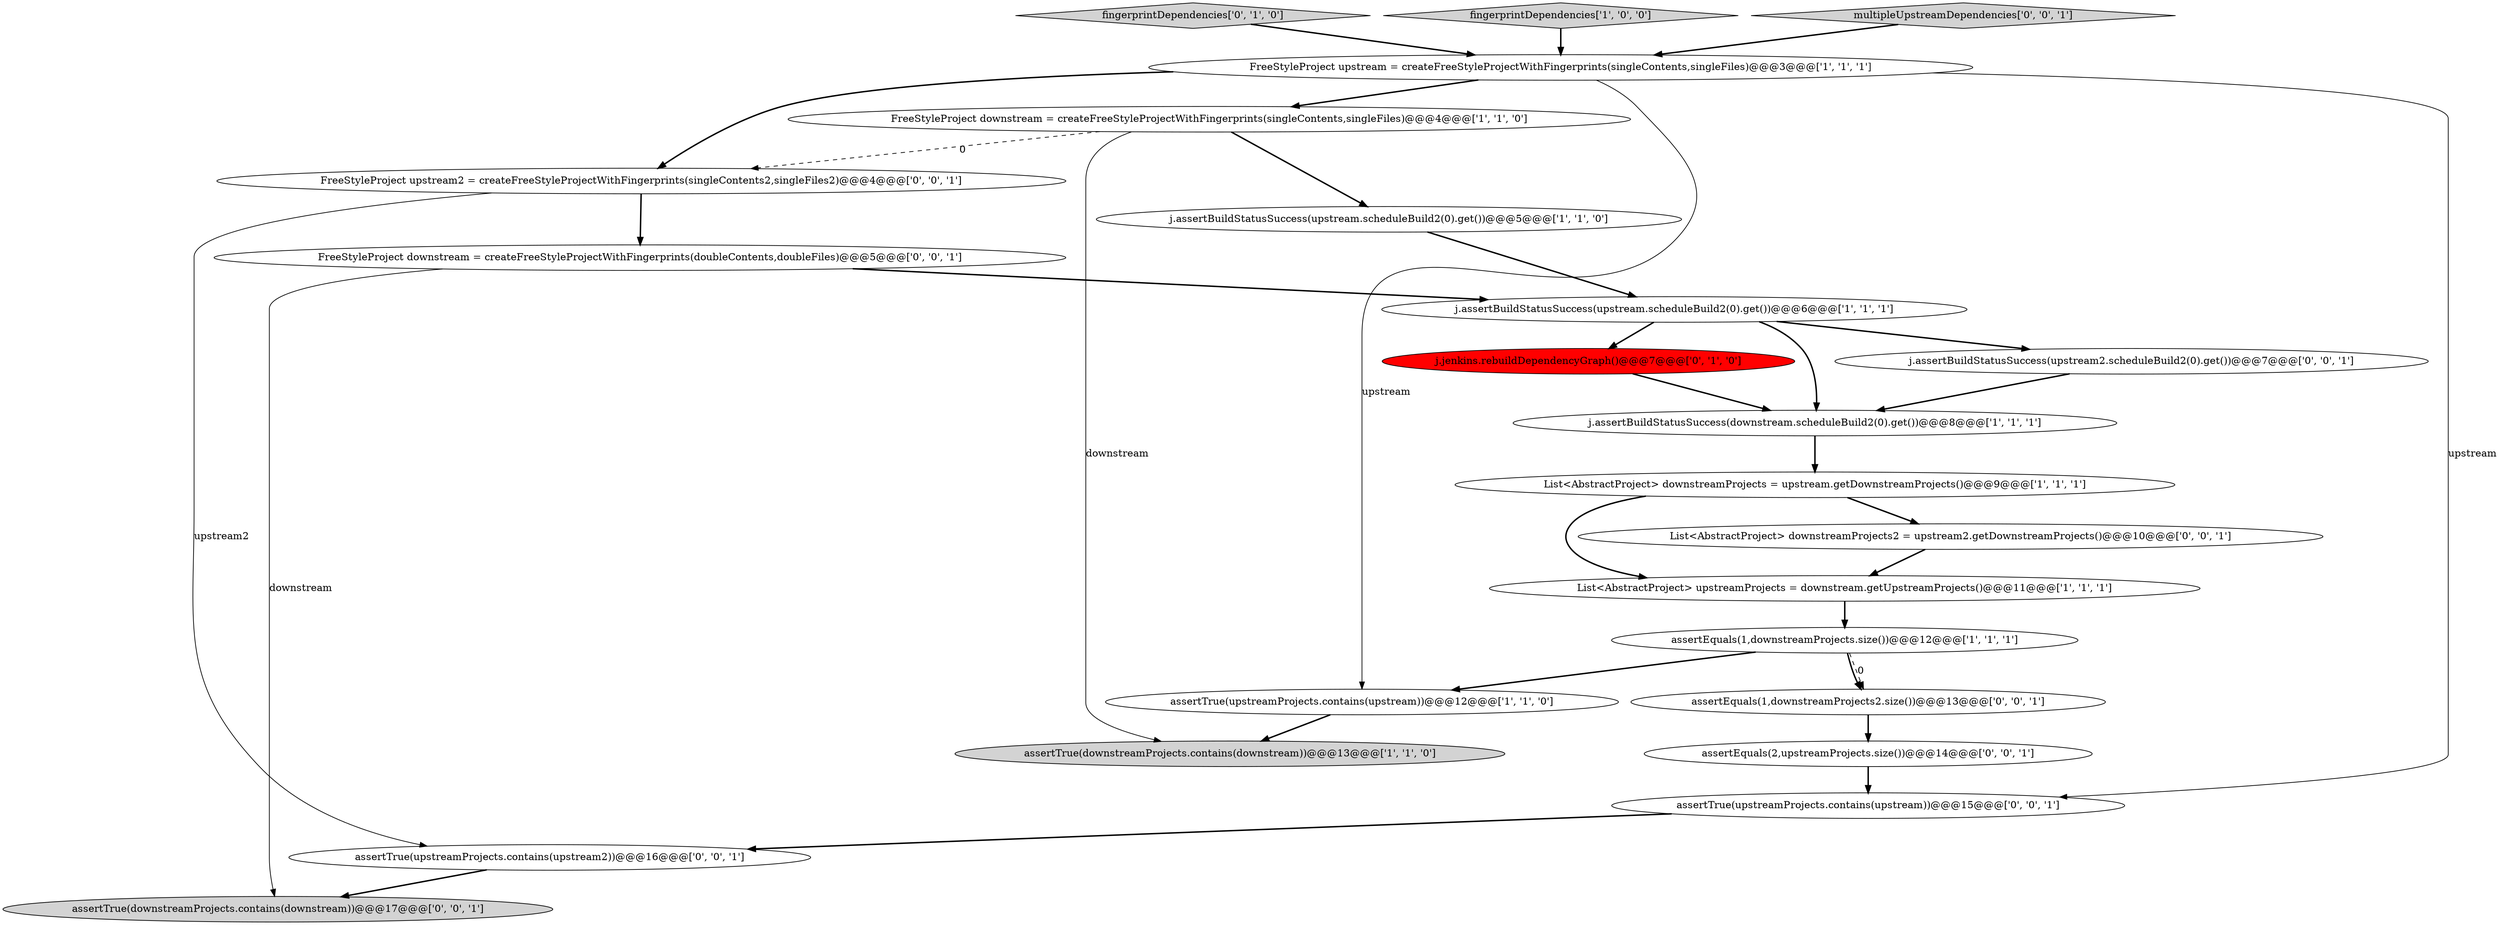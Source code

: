 digraph {
3 [style = filled, label = "assertTrue(upstreamProjects.contains(upstream))@@@12@@@['1', '1', '0']", fillcolor = white, shape = ellipse image = "AAA0AAABBB1BBB"];
0 [style = filled, label = "j.assertBuildStatusSuccess(downstream.scheduleBuild2(0).get())@@@8@@@['1', '1', '1']", fillcolor = white, shape = ellipse image = "AAA0AAABBB1BBB"];
8 [style = filled, label = "j.assertBuildStatusSuccess(upstream.scheduleBuild2(0).get())@@@5@@@['1', '1', '0']", fillcolor = white, shape = ellipse image = "AAA0AAABBB1BBB"];
7 [style = filled, label = "FreeStyleProject downstream = createFreeStyleProjectWithFingerprints(singleContents,singleFiles)@@@4@@@['1', '1', '0']", fillcolor = white, shape = ellipse image = "AAA0AAABBB1BBB"];
2 [style = filled, label = "assertTrue(downstreamProjects.contains(downstream))@@@13@@@['1', '1', '0']", fillcolor = lightgray, shape = ellipse image = "AAA0AAABBB1BBB"];
4 [style = filled, label = "j.assertBuildStatusSuccess(upstream.scheduleBuild2(0).get())@@@6@@@['1', '1', '1']", fillcolor = white, shape = ellipse image = "AAA0AAABBB1BBB"];
21 [style = filled, label = "j.assertBuildStatusSuccess(upstream2.scheduleBuild2(0).get())@@@7@@@['0', '0', '1']", fillcolor = white, shape = ellipse image = "AAA0AAABBB3BBB"];
12 [style = filled, label = "j.jenkins.rebuildDependencyGraph()@@@7@@@['0', '1', '0']", fillcolor = red, shape = ellipse image = "AAA1AAABBB2BBB"];
1 [style = filled, label = "assertEquals(1,downstreamProjects.size())@@@12@@@['1', '1', '1']", fillcolor = white, shape = ellipse image = "AAA0AAABBB1BBB"];
11 [style = filled, label = "fingerprintDependencies['0', '1', '0']", fillcolor = lightgray, shape = diamond image = "AAA0AAABBB2BBB"];
18 [style = filled, label = "FreeStyleProject downstream = createFreeStyleProjectWithFingerprints(doubleContents,doubleFiles)@@@5@@@['0', '0', '1']", fillcolor = white, shape = ellipse image = "AAA0AAABBB3BBB"];
14 [style = filled, label = "assertEquals(2,upstreamProjects.size())@@@14@@@['0', '0', '1']", fillcolor = white, shape = ellipse image = "AAA0AAABBB3BBB"];
16 [style = filled, label = "assertEquals(1,downstreamProjects2.size())@@@13@@@['0', '0', '1']", fillcolor = white, shape = ellipse image = "AAA0AAABBB3BBB"];
13 [style = filled, label = "assertTrue(downstreamProjects.contains(downstream))@@@17@@@['0', '0', '1']", fillcolor = lightgray, shape = ellipse image = "AAA0AAABBB3BBB"];
20 [style = filled, label = "List<AbstractProject> downstreamProjects2 = upstream2.getDownstreamProjects()@@@10@@@['0', '0', '1']", fillcolor = white, shape = ellipse image = "AAA0AAABBB3BBB"];
6 [style = filled, label = "List<AbstractProject> downstreamProjects = upstream.getDownstreamProjects()@@@9@@@['1', '1', '1']", fillcolor = white, shape = ellipse image = "AAA0AAABBB1BBB"];
22 [style = filled, label = "FreeStyleProject upstream2 = createFreeStyleProjectWithFingerprints(singleContents2,singleFiles2)@@@4@@@['0', '0', '1']", fillcolor = white, shape = ellipse image = "AAA0AAABBB3BBB"];
9 [style = filled, label = "FreeStyleProject upstream = createFreeStyleProjectWithFingerprints(singleContents,singleFiles)@@@3@@@['1', '1', '1']", fillcolor = white, shape = ellipse image = "AAA0AAABBB1BBB"];
15 [style = filled, label = "assertTrue(upstreamProjects.contains(upstream))@@@15@@@['0', '0', '1']", fillcolor = white, shape = ellipse image = "AAA0AAABBB3BBB"];
19 [style = filled, label = "assertTrue(upstreamProjects.contains(upstream2))@@@16@@@['0', '0', '1']", fillcolor = white, shape = ellipse image = "AAA0AAABBB3BBB"];
5 [style = filled, label = "fingerprintDependencies['1', '0', '0']", fillcolor = lightgray, shape = diamond image = "AAA0AAABBB1BBB"];
17 [style = filled, label = "multipleUpstreamDependencies['0', '0', '1']", fillcolor = lightgray, shape = diamond image = "AAA0AAABBB3BBB"];
10 [style = filled, label = "List<AbstractProject> upstreamProjects = downstream.getUpstreamProjects()@@@11@@@['1', '1', '1']", fillcolor = white, shape = ellipse image = "AAA0AAABBB1BBB"];
9->22 [style = bold, label=""];
9->15 [style = solid, label="upstream"];
9->3 [style = solid, label="upstream"];
5->9 [style = bold, label=""];
21->0 [style = bold, label=""];
0->6 [style = bold, label=""];
17->9 [style = bold, label=""];
1->3 [style = bold, label=""];
4->21 [style = bold, label=""];
7->2 [style = solid, label="downstream"];
9->7 [style = bold, label=""];
7->8 [style = bold, label=""];
11->9 [style = bold, label=""];
12->0 [style = bold, label=""];
15->19 [style = bold, label=""];
18->13 [style = solid, label="downstream"];
4->0 [style = bold, label=""];
20->10 [style = bold, label=""];
6->20 [style = bold, label=""];
22->18 [style = bold, label=""];
18->4 [style = bold, label=""];
3->2 [style = bold, label=""];
19->13 [style = bold, label=""];
1->16 [style = bold, label=""];
1->16 [style = dashed, label="0"];
6->10 [style = bold, label=""];
4->12 [style = bold, label=""];
16->14 [style = bold, label=""];
14->15 [style = bold, label=""];
8->4 [style = bold, label=""];
10->1 [style = bold, label=""];
7->22 [style = dashed, label="0"];
22->19 [style = solid, label="upstream2"];
}
